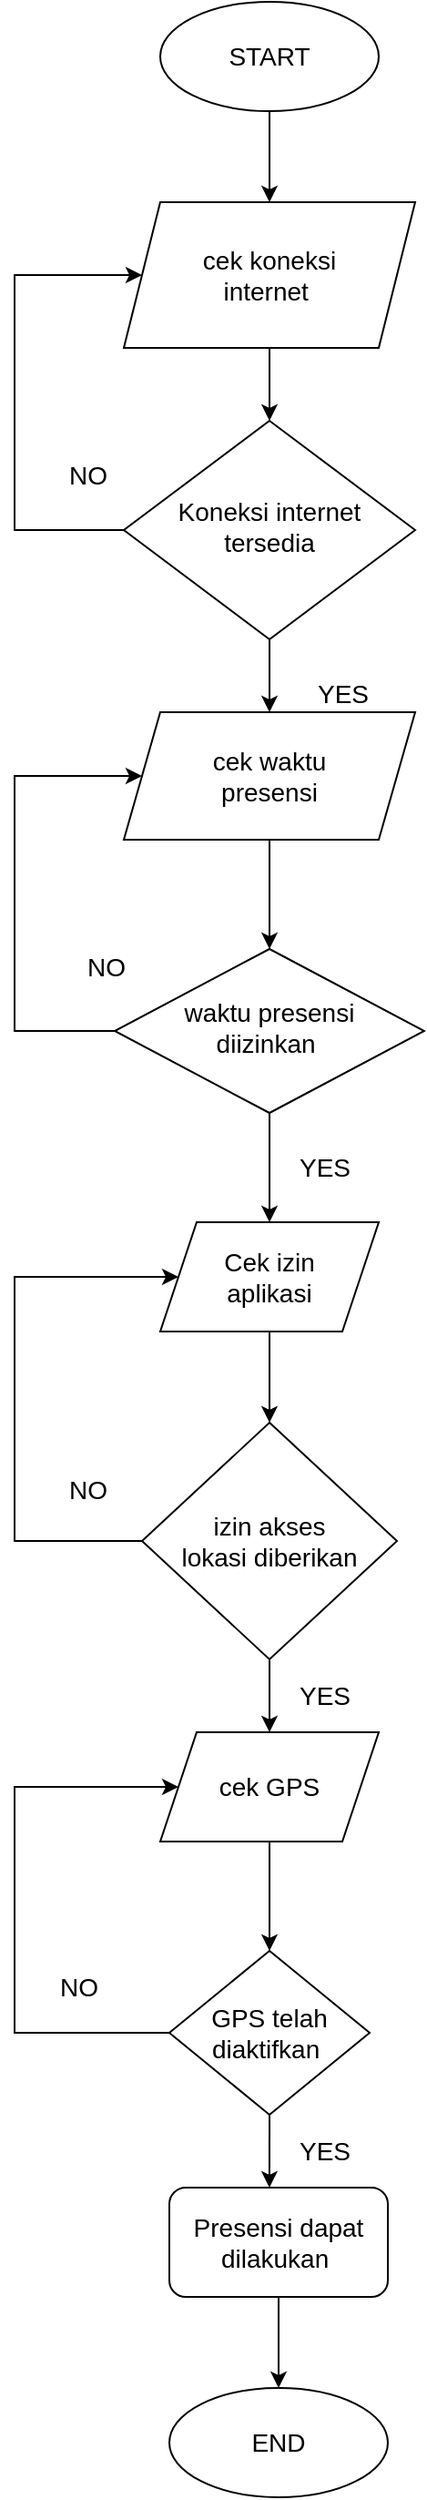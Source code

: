 <mxfile version="18.0.6" type="device"><diagram id="C5RBs43oDa-KdzZeNtuy" name="Page-1"><mxGraphModel dx="692" dy="406" grid="1" gridSize="10" guides="1" tooltips="1" connect="1" arrows="1" fold="1" page="1" pageScale="1" pageWidth="1169" pageHeight="1654" math="0" shadow="0"><root><mxCell id="WIyWlLk6GJQsqaUBKTNV-0"/><mxCell id="WIyWlLk6GJQsqaUBKTNV-1" parent="WIyWlLk6GJQsqaUBKTNV-0"/><mxCell id="WIyWlLk6GJQsqaUBKTNV-6" value="&lt;span style=&quot;font-size: 14px;&quot;&gt;Koneksi internet tersedia&lt;/span&gt;" style="rhombus;whiteSpace=wrap;html=1;shadow=0;fontFamily=Helvetica;fontSize=12;align=center;strokeWidth=1;spacing=6;spacingTop=-4;" parent="WIyWlLk6GJQsqaUBKTNV-1" vertex="1"><mxGeometry x="160" y="240" width="160" height="120" as="geometry"/></mxCell><mxCell id="UgbYSYg1ITF8Frwe3EzX-0" value="&lt;font style=&quot;font-size: 14px;&quot;&gt;START&lt;/font&gt;" style="ellipse;whiteSpace=wrap;html=1;rounded=1;glass=0;strokeWidth=1;shadow=0;" parent="WIyWlLk6GJQsqaUBKTNV-1" vertex="1"><mxGeometry x="180" y="10" width="120" height="60" as="geometry"/></mxCell><mxCell id="UgbYSYg1ITF8Frwe3EzX-2" value="cek koneksi &lt;br&gt;internet&amp;nbsp;" style="shape=parallelogram;perimeter=parallelogramPerimeter;whiteSpace=wrap;html=1;fixedSize=1;fontSize=14;" parent="WIyWlLk6GJQsqaUBKTNV-1" vertex="1"><mxGeometry x="160" y="120" width="160" height="80" as="geometry"/></mxCell><mxCell id="UgbYSYg1ITF8Frwe3EzX-3" value="" style="endArrow=classic;html=1;rounded=0;fontSize=14;exitX=0.5;exitY=1;exitDx=0;exitDy=0;entryX=0.5;entryY=0;entryDx=0;entryDy=0;" parent="WIyWlLk6GJQsqaUBKTNV-1" source="UgbYSYg1ITF8Frwe3EzX-0" target="UgbYSYg1ITF8Frwe3EzX-2" edge="1"><mxGeometry width="50" height="50" relative="1" as="geometry"><mxPoint x="360" y="190" as="sourcePoint"/><mxPoint x="410" y="140" as="targetPoint"/></mxGeometry></mxCell><mxCell id="UgbYSYg1ITF8Frwe3EzX-4" value="" style="endArrow=classic;html=1;rounded=0;fontSize=14;exitX=0;exitY=0.5;exitDx=0;exitDy=0;entryX=0;entryY=0.5;entryDx=0;entryDy=0;" parent="WIyWlLk6GJQsqaUBKTNV-1" source="WIyWlLk6GJQsqaUBKTNV-6" target="UgbYSYg1ITF8Frwe3EzX-2" edge="1"><mxGeometry width="50" height="50" relative="1" as="geometry"><mxPoint x="370" y="200" as="sourcePoint"/><mxPoint x="420" y="150" as="targetPoint"/><Array as="points"><mxPoint x="100" y="300"/><mxPoint x="100" y="160"/></Array></mxGeometry></mxCell><mxCell id="UgbYSYg1ITF8Frwe3EzX-5" value="NO" style="text;html=1;align=center;verticalAlign=middle;resizable=0;points=[];autosize=1;strokeColor=none;fillColor=none;fontSize=14;" parent="WIyWlLk6GJQsqaUBKTNV-1" vertex="1"><mxGeometry x="120" y="260" width="40" height="20" as="geometry"/></mxCell><mxCell id="UgbYSYg1ITF8Frwe3EzX-6" value="" style="endArrow=classic;html=1;rounded=0;fontSize=14;exitX=0.5;exitY=1;exitDx=0;exitDy=0;entryX=0.5;entryY=0;entryDx=0;entryDy=0;" parent="WIyWlLk6GJQsqaUBKTNV-1" source="UgbYSYg1ITF8Frwe3EzX-2" target="WIyWlLk6GJQsqaUBKTNV-6" edge="1"><mxGeometry width="50" height="50" relative="1" as="geometry"><mxPoint x="260" y="250" as="sourcePoint"/><mxPoint x="310" y="200" as="targetPoint"/></mxGeometry></mxCell><mxCell id="UgbYSYg1ITF8Frwe3EzX-8" value="YES" style="text;html=1;align=center;verticalAlign=middle;resizable=0;points=[];autosize=1;strokeColor=none;fillColor=none;fontSize=14;" parent="WIyWlLk6GJQsqaUBKTNV-1" vertex="1"><mxGeometry x="260" y="380" width="40" height="20" as="geometry"/></mxCell><mxCell id="UgbYSYg1ITF8Frwe3EzX-12" value="&lt;span style=&quot;font-size: 14px;&quot;&gt;waktu presensi &lt;br&gt;diizinkan&amp;nbsp;&lt;/span&gt;" style="rhombus;whiteSpace=wrap;html=1;shadow=0;strokeWidth=1;spacing=6;spacingTop=-4;" parent="WIyWlLk6GJQsqaUBKTNV-1" vertex="1"><mxGeometry x="155" y="530" width="170" height="90" as="geometry"/></mxCell><mxCell id="UgbYSYg1ITF8Frwe3EzX-14" value="" style="endArrow=classic;html=1;rounded=0;fontSize=14;exitX=0.5;exitY=1;exitDx=0;exitDy=0;entryX=0.5;entryY=0;entryDx=0;entryDy=0;" parent="WIyWlLk6GJQsqaUBKTNV-1" source="UgbYSYg1ITF8Frwe3EzX-12" target="FTfn8os7vVfAZR3wac3k-4" edge="1"><mxGeometry width="50" height="50" relative="1" as="geometry"><mxPoint x="370" y="520" as="sourcePoint"/><mxPoint x="240" y="690" as="targetPoint"/></mxGeometry></mxCell><mxCell id="FTfn8os7vVfAZR3wac3k-1" value="cek waktu &lt;br&gt;presensi" style="shape=parallelogram;perimeter=parallelogramPerimeter;whiteSpace=wrap;html=1;fixedSize=1;fontSize=14;" vertex="1" parent="WIyWlLk6GJQsqaUBKTNV-1"><mxGeometry x="160" y="400" width="160" height="70" as="geometry"/></mxCell><mxCell id="FTfn8os7vVfAZR3wac3k-2" value="" style="endArrow=classic;html=1;rounded=0;fontSize=14;exitX=0.5;exitY=1;exitDx=0;exitDy=0;entryX=0.5;entryY=0;entryDx=0;entryDy=0;" edge="1" parent="WIyWlLk6GJQsqaUBKTNV-1" source="WIyWlLk6GJQsqaUBKTNV-6" target="FTfn8os7vVfAZR3wac3k-1"><mxGeometry width="50" height="50" relative="1" as="geometry"><mxPoint x="310" y="370" as="sourcePoint"/><mxPoint x="360" y="320" as="targetPoint"/></mxGeometry></mxCell><mxCell id="FTfn8os7vVfAZR3wac3k-3" value="" style="endArrow=classic;html=1;rounded=0;fontSize=14;exitX=0.5;exitY=1;exitDx=0;exitDy=0;entryX=0.5;entryY=0;entryDx=0;entryDy=0;" edge="1" parent="WIyWlLk6GJQsqaUBKTNV-1" source="FTfn8os7vVfAZR3wac3k-1" target="UgbYSYg1ITF8Frwe3EzX-12"><mxGeometry width="50" height="50" relative="1" as="geometry"><mxPoint x="310" y="590" as="sourcePoint"/><mxPoint x="360" y="540" as="targetPoint"/></mxGeometry></mxCell><mxCell id="FTfn8os7vVfAZR3wac3k-6" value="" style="edgeStyle=orthogonalEdgeStyle;rounded=0;orthogonalLoop=1;jettySize=auto;html=1;fontSize=14;" edge="1" parent="WIyWlLk6GJQsqaUBKTNV-1" source="FTfn8os7vVfAZR3wac3k-4" target="FTfn8os7vVfAZR3wac3k-5"><mxGeometry relative="1" as="geometry"/></mxCell><mxCell id="FTfn8os7vVfAZR3wac3k-4" value="Cek izin &lt;br&gt;aplikasi" style="shape=parallelogram;perimeter=parallelogramPerimeter;whiteSpace=wrap;html=1;fixedSize=1;fontSize=14;" vertex="1" parent="WIyWlLk6GJQsqaUBKTNV-1"><mxGeometry x="180" y="680" width="120" height="60" as="geometry"/></mxCell><mxCell id="FTfn8os7vVfAZR3wac3k-5" value="izin akses &lt;br&gt;lokasi diberikan" style="rhombus;whiteSpace=wrap;html=1;fontSize=14;" vertex="1" parent="WIyWlLk6GJQsqaUBKTNV-1"><mxGeometry x="170" y="790" width="140" height="130" as="geometry"/></mxCell><mxCell id="FTfn8os7vVfAZR3wac3k-7" value="YES" style="text;html=1;align=center;verticalAlign=middle;resizable=0;points=[];autosize=1;strokeColor=none;fillColor=none;fontSize=14;" vertex="1" parent="WIyWlLk6GJQsqaUBKTNV-1"><mxGeometry x="250" y="640" width="40" height="20" as="geometry"/></mxCell><mxCell id="FTfn8os7vVfAZR3wac3k-11" value="" style="edgeStyle=orthogonalEdgeStyle;rounded=0;orthogonalLoop=1;jettySize=auto;html=1;fontSize=14;" edge="1" parent="WIyWlLk6GJQsqaUBKTNV-1" source="FTfn8os7vVfAZR3wac3k-8" target="FTfn8os7vVfAZR3wac3k-10"><mxGeometry relative="1" as="geometry"/></mxCell><mxCell id="FTfn8os7vVfAZR3wac3k-8" value="cek&amp;nbsp;GPS" style="shape=parallelogram;perimeter=parallelogramPerimeter;whiteSpace=wrap;html=1;fixedSize=1;fontSize=14;" vertex="1" parent="WIyWlLk6GJQsqaUBKTNV-1"><mxGeometry x="180" y="960" width="120" height="60" as="geometry"/></mxCell><mxCell id="FTfn8os7vVfAZR3wac3k-9" value="" style="endArrow=classic;html=1;rounded=0;fontSize=14;exitX=0.5;exitY=1;exitDx=0;exitDy=0;entryX=0.5;entryY=0;entryDx=0;entryDy=0;" edge="1" parent="WIyWlLk6GJQsqaUBKTNV-1" source="FTfn8os7vVfAZR3wac3k-5" target="FTfn8os7vVfAZR3wac3k-8"><mxGeometry width="50" height="50" relative="1" as="geometry"><mxPoint x="240" y="940" as="sourcePoint"/><mxPoint x="290" y="890" as="targetPoint"/></mxGeometry></mxCell><mxCell id="FTfn8os7vVfAZR3wac3k-10" value="GPS telah diaktifkan&amp;nbsp;" style="rhombus;whiteSpace=wrap;html=1;fontSize=14;" vertex="1" parent="WIyWlLk6GJQsqaUBKTNV-1"><mxGeometry x="185" y="1080" width="110" height="90" as="geometry"/></mxCell><mxCell id="FTfn8os7vVfAZR3wac3k-14" value="" style="edgeStyle=orthogonalEdgeStyle;rounded=0;orthogonalLoop=1;jettySize=auto;html=1;fontSize=14;" edge="1" parent="WIyWlLk6GJQsqaUBKTNV-1" source="FTfn8os7vVfAZR3wac3k-12" target="FTfn8os7vVfAZR3wac3k-13"><mxGeometry relative="1" as="geometry"/></mxCell><mxCell id="FTfn8os7vVfAZR3wac3k-12" value="Presensi dapat dilakukan&amp;nbsp;" style="rounded=1;whiteSpace=wrap;html=1;fontSize=14;" vertex="1" parent="WIyWlLk6GJQsqaUBKTNV-1"><mxGeometry x="185" y="1210" width="120" height="60" as="geometry"/></mxCell><mxCell id="FTfn8os7vVfAZR3wac3k-13" value="END" style="ellipse;whiteSpace=wrap;html=1;fontSize=14;rounded=1;" vertex="1" parent="WIyWlLk6GJQsqaUBKTNV-1"><mxGeometry x="185" y="1320" width="120" height="60" as="geometry"/></mxCell><mxCell id="FTfn8os7vVfAZR3wac3k-15" value="" style="endArrow=classic;html=1;rounded=0;fontSize=14;exitX=0.5;exitY=1;exitDx=0;exitDy=0;entryX=0.458;entryY=0;entryDx=0;entryDy=0;entryPerimeter=0;" edge="1" parent="WIyWlLk6GJQsqaUBKTNV-1" source="FTfn8os7vVfAZR3wac3k-10" target="FTfn8os7vVfAZR3wac3k-12"><mxGeometry width="50" height="50" relative="1" as="geometry"><mxPoint x="300" y="1250" as="sourcePoint"/><mxPoint x="350" y="1200" as="targetPoint"/></mxGeometry></mxCell><mxCell id="FTfn8os7vVfAZR3wac3k-16" value="" style="endArrow=classic;html=1;rounded=0;fontSize=14;exitX=0;exitY=0.5;exitDx=0;exitDy=0;entryX=0;entryY=0.5;entryDx=0;entryDy=0;" edge="1" parent="WIyWlLk6GJQsqaUBKTNV-1" source="UgbYSYg1ITF8Frwe3EzX-12" target="FTfn8os7vVfAZR3wac3k-1"><mxGeometry width="50" height="50" relative="1" as="geometry"><mxPoint x="250" y="470" as="sourcePoint"/><mxPoint x="300" y="420" as="targetPoint"/><Array as="points"><mxPoint x="100" y="575"/><mxPoint x="100" y="435"/></Array></mxGeometry></mxCell><mxCell id="FTfn8os7vVfAZR3wac3k-17" value="NO" style="text;html=1;align=center;verticalAlign=middle;resizable=0;points=[];autosize=1;strokeColor=none;fillColor=none;fontSize=14;" vertex="1" parent="WIyWlLk6GJQsqaUBKTNV-1"><mxGeometry x="130" y="530" width="40" height="20" as="geometry"/></mxCell><mxCell id="FTfn8os7vVfAZR3wac3k-18" value="YES" style="text;html=1;align=center;verticalAlign=middle;resizable=0;points=[];autosize=1;strokeColor=none;fillColor=none;fontSize=14;" vertex="1" parent="WIyWlLk6GJQsqaUBKTNV-1"><mxGeometry x="250" y="930" width="40" height="20" as="geometry"/></mxCell><mxCell id="FTfn8os7vVfAZR3wac3k-19" value="" style="endArrow=classic;html=1;rounded=0;fontSize=14;entryX=0;entryY=0.5;entryDx=0;entryDy=0;exitX=0;exitY=0.5;exitDx=0;exitDy=0;" edge="1" parent="WIyWlLk6GJQsqaUBKTNV-1" source="FTfn8os7vVfAZR3wac3k-5" target="FTfn8os7vVfAZR3wac3k-4"><mxGeometry width="50" height="50" relative="1" as="geometry"><mxPoint x="250" y="840" as="sourcePoint"/><mxPoint x="300" y="790" as="targetPoint"/><Array as="points"><mxPoint x="100" y="855"/><mxPoint x="100" y="710"/></Array></mxGeometry></mxCell><mxCell id="FTfn8os7vVfAZR3wac3k-20" value="NO" style="text;html=1;align=center;verticalAlign=middle;resizable=0;points=[];autosize=1;strokeColor=none;fillColor=none;fontSize=14;" vertex="1" parent="WIyWlLk6GJQsqaUBKTNV-1"><mxGeometry x="120" y="817" width="40" height="20" as="geometry"/></mxCell><mxCell id="FTfn8os7vVfAZR3wac3k-21" value="YES" style="text;html=1;align=center;verticalAlign=middle;resizable=0;points=[];autosize=1;strokeColor=none;fillColor=none;fontSize=14;" vertex="1" parent="WIyWlLk6GJQsqaUBKTNV-1"><mxGeometry x="250" y="1180" width="40" height="20" as="geometry"/></mxCell><mxCell id="FTfn8os7vVfAZR3wac3k-22" value="" style="endArrow=classic;html=1;rounded=0;fontSize=14;entryX=0;entryY=0.5;entryDx=0;entryDy=0;exitX=0;exitY=0.5;exitDx=0;exitDy=0;" edge="1" parent="WIyWlLk6GJQsqaUBKTNV-1" source="FTfn8os7vVfAZR3wac3k-10" target="FTfn8os7vVfAZR3wac3k-8"><mxGeometry width="50" height="50" relative="1" as="geometry"><mxPoint x="250" y="1100" as="sourcePoint"/><mxPoint x="300" y="1050" as="targetPoint"/><Array as="points"><mxPoint x="100" y="1125"/><mxPoint x="100" y="990"/></Array></mxGeometry></mxCell><mxCell id="FTfn8os7vVfAZR3wac3k-23" value="NO" style="text;html=1;align=center;verticalAlign=middle;resizable=0;points=[];autosize=1;strokeColor=none;fillColor=none;fontSize=14;" vertex="1" parent="WIyWlLk6GJQsqaUBKTNV-1"><mxGeometry x="115" y="1090" width="40" height="20" as="geometry"/></mxCell></root></mxGraphModel></diagram></mxfile>